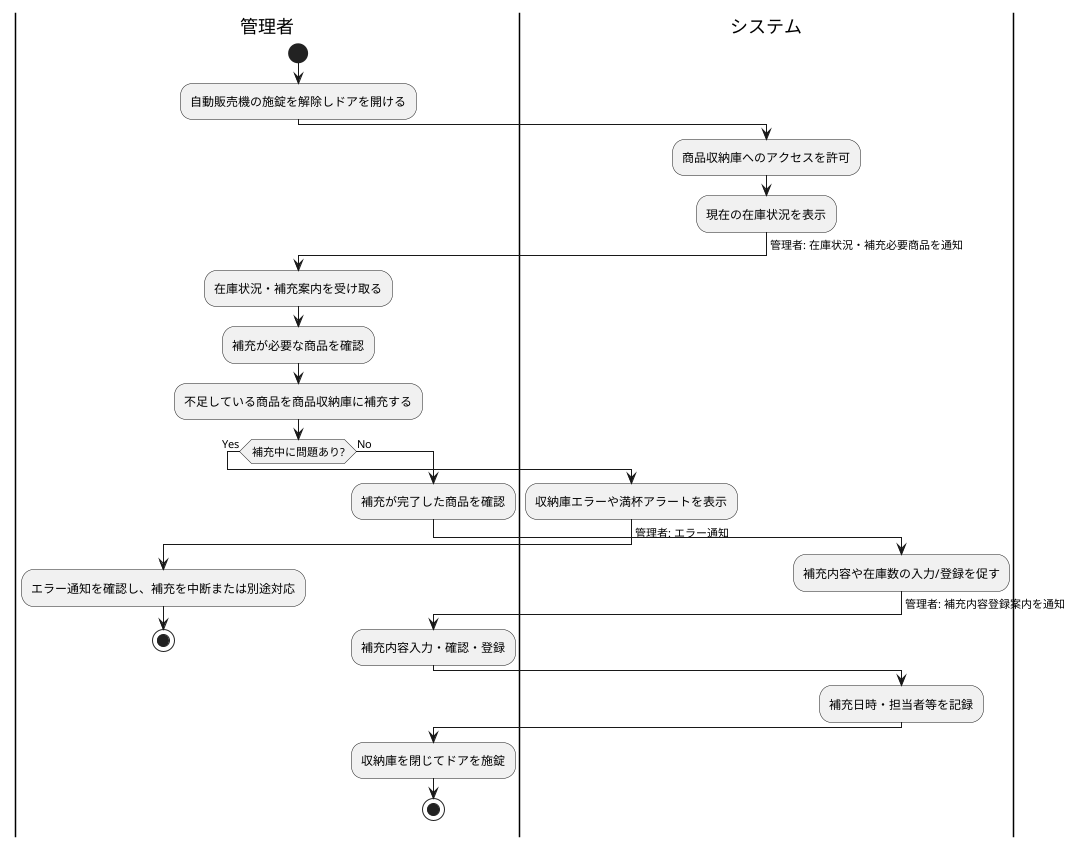 @startuml
|管理者|
  start
  :自動販売機の施錠を解除しドアを開ける;

|システム|
  :商品収納庫へのアクセスを許可;
  :現在の在庫状況を表示;
  ->管理者: 在庫状況・補充必要商品を通知;

|管理者|
  :在庫状況・補充案内を受け取る;
  :補充が必要な商品を確認;
  :不足している商品を商品収納庫に補充する;

  if (補充中に問題あり?) then (Yes)
    |システム|
      :収納庫エラーや満杯アラートを表示;
      ->管理者: エラー通知;
    |管理者|
      :エラー通知を確認し、補充を中断または別途対応;
      stop
  else (No)
    :補充が完了した商品を確認;
    |システム|
      :補充内容や在庫数の入力/登録を促す;
      ->管理者: 補充内容登録案内を通知;
    |管理者|
      :補充内容入力・確認・登録;
    |システム|
      :補充日時・担当者等を記録;
    |管理者|
      :収納庫を閉じてドアを施錠;

      stop
  endif
@enduml
